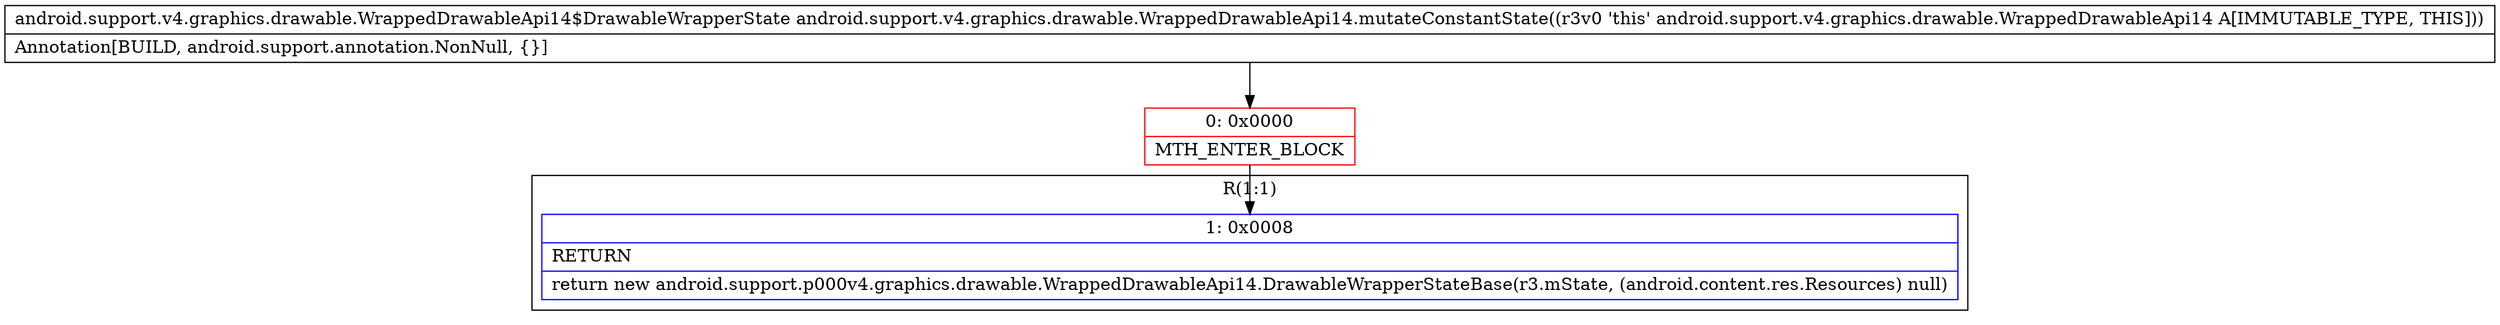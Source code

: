 digraph "CFG forandroid.support.v4.graphics.drawable.WrappedDrawableApi14.mutateConstantState()Landroid\/support\/v4\/graphics\/drawable\/WrappedDrawableApi14$DrawableWrapperState;" {
subgraph cluster_Region_1836738714 {
label = "R(1:1)";
node [shape=record,color=blue];
Node_1 [shape=record,label="{1\:\ 0x0008|RETURN\l|return new android.support.p000v4.graphics.drawable.WrappedDrawableApi14.DrawableWrapperStateBase(r3.mState, (android.content.res.Resources) null)\l}"];
}
Node_0 [shape=record,color=red,label="{0\:\ 0x0000|MTH_ENTER_BLOCK\l}"];
MethodNode[shape=record,label="{android.support.v4.graphics.drawable.WrappedDrawableApi14$DrawableWrapperState android.support.v4.graphics.drawable.WrappedDrawableApi14.mutateConstantState((r3v0 'this' android.support.v4.graphics.drawable.WrappedDrawableApi14 A[IMMUTABLE_TYPE, THIS]))  | Annotation[BUILD, android.support.annotation.NonNull, \{\}]\l}"];
MethodNode -> Node_0;
Node_0 -> Node_1;
}

